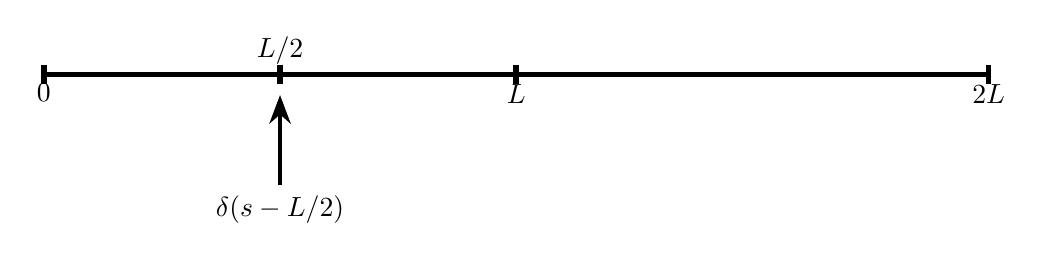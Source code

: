 \begin{tikzpicture}
    \pgfmathsetmacro{\L}{6}
    \pgfmathsetmacro{\ticklen}{0.125}

    % element labels
    % \node[draw,rectangle] (P1) at (-\L/2,0) {1};
    % \node[draw,rectangle] (P2) at (\L/2,0) {2};

    % main line (beam)
    \draw[line width=2pt] (-\L,0) -- (\L,0);

    % ticks
    \draw[line width=2pt] (-\L,\ticklen) -- (-\L,-\ticklen);
    \draw[line width=2pt] (-\L/2,\ticklen) -- (-\L/2,-\ticklen);
    \draw[line width=2pt] (0,\ticklen) -- (0,-\ticklen);
    \draw[line width=2pt] (\L,\ticklen) -- (\L,-\ticklen);

    % labels
    \coordinate[label=below:{$0$}] (E1) at (-\L,0);
    \coordinate[label=above:{$L/2$}] (E2) at (-\L/2,0);
    \coordinate[label=below:{$L$}] (E3) at (0,0);
    \coordinate[label=below:{$2L$}] (E4) at (\L,0);

    % force arrows
    \draw[-{Stealth[scale=1.2]},shorten >= 7.5pt,line width=1.25pt] 
        (-\L/2,-1.4) -- (E2) node[at start,below] {$\delta(s-L/2)$};
\end{tikzpicture}
